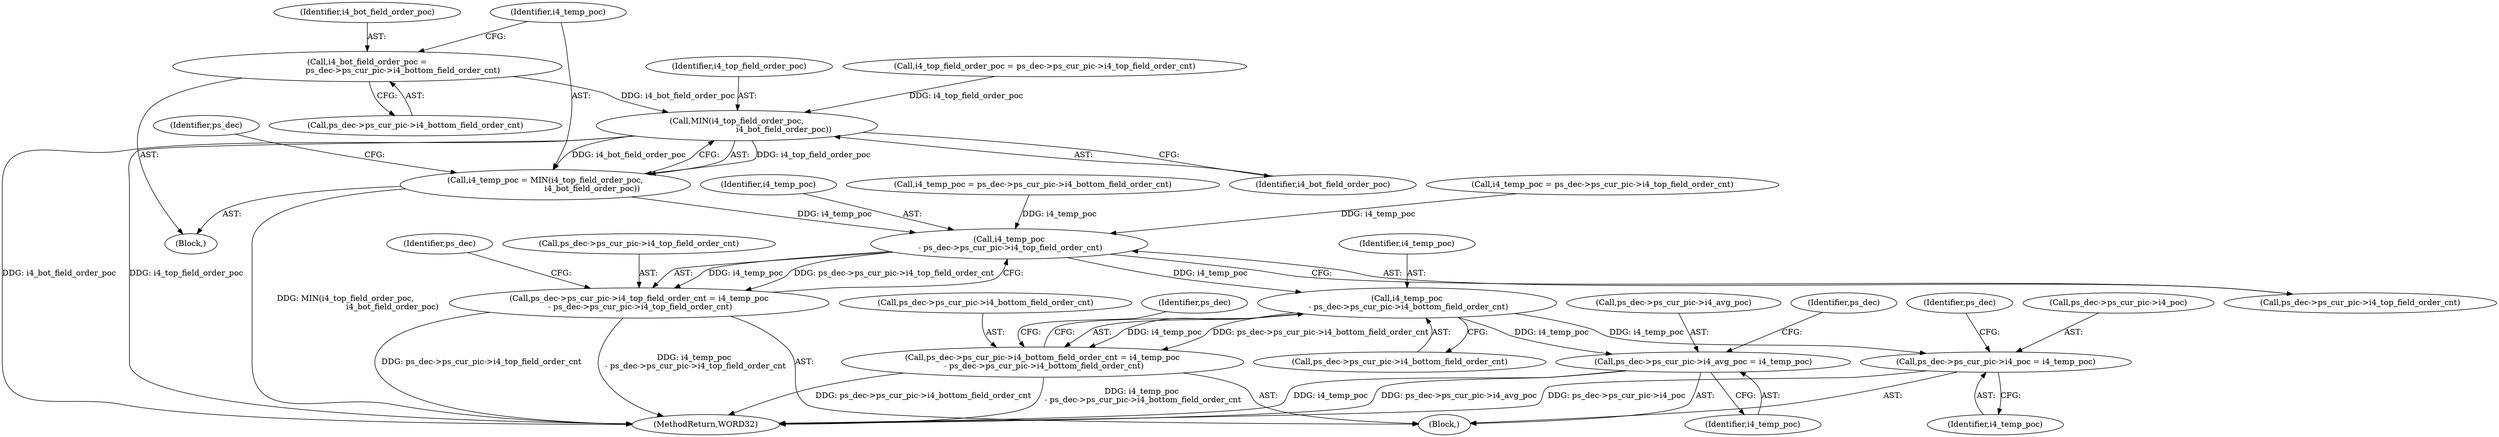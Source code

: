 digraph "0_Android_8b5fd8f24eba5dd19ab2f80ea11a9125aa882ae2@pointer" {
"1001267" [label="(Call,i4_bot_field_order_poc =\n                            ps_dec->ps_cur_pic->i4_bottom_field_order_cnt)"];
"1001276" [label="(Call,MIN(i4_top_field_order_poc,\n                                     i4_bot_field_order_poc))"];
"1001274" [label="(Call,i4_temp_poc = MIN(i4_top_field_order_poc,\n                                     i4_bot_field_order_poc))"];
"1001306" [label="(Call,i4_temp_poc\n - ps_dec->ps_cur_pic->i4_top_field_order_cnt)"];
"1001300" [label="(Call,ps_dec->ps_cur_pic->i4_top_field_order_cnt = i4_temp_poc\n - ps_dec->ps_cur_pic->i4_top_field_order_cnt)"];
"1001319" [label="(Call,i4_temp_poc\n - ps_dec->ps_cur_pic->i4_bottom_field_order_cnt)"];
"1001313" [label="(Call,ps_dec->ps_cur_pic->i4_bottom_field_order_cnt = i4_temp_poc\n - ps_dec->ps_cur_pic->i4_bottom_field_order_cnt)"];
"1001326" [label="(Call,ps_dec->ps_cur_pic->i4_poc = i4_temp_poc)"];
"1001333" [label="(Call,ps_dec->ps_cur_pic->i4_avg_poc = i4_temp_poc)"];
"1001332" [label="(Identifier,i4_temp_poc)"];
"1001276" [label="(Call,MIN(i4_top_field_order_poc,\n                                     i4_bot_field_order_poc))"];
"1001343" [label="(Identifier,ps_dec)"];
"1001327" [label="(Call,ps_dec->ps_cur_pic->i4_poc)"];
"1001336" [label="(Identifier,ps_dec)"];
"1001278" [label="(Identifier,i4_bot_field_order_poc)"];
"1001314" [label="(Call,ps_dec->ps_cur_pic->i4_bottom_field_order_cnt)"];
"1001306" [label="(Call,i4_temp_poc\n - ps_dec->ps_cur_pic->i4_top_field_order_cnt)"];
"1001260" [label="(Call,i4_top_field_order_poc = ps_dec->ps_cur_pic->i4_top_field_order_cnt)"];
"1001308" [label="(Call,ps_dec->ps_cur_pic->i4_top_field_order_cnt)"];
"1001267" [label="(Call,i4_bot_field_order_poc =\n                            ps_dec->ps_cur_pic->i4_bottom_field_order_cnt)"];
"1001307" [label="(Identifier,i4_temp_poc)"];
"1001313" [label="(Call,ps_dec->ps_cur_pic->i4_bottom_field_order_cnt = i4_temp_poc\n - ps_dec->ps_cur_pic->i4_bottom_field_order_cnt)"];
"1002544" [label="(MethodReturn,WORD32)"];
"1001303" [label="(Identifier,ps_dec)"];
"1001320" [label="(Identifier,i4_temp_poc)"];
"1001269" [label="(Call,ps_dec->ps_cur_pic->i4_bottom_field_order_cnt)"];
"1001301" [label="(Call,ps_dec->ps_cur_pic->i4_top_field_order_cnt)"];
"1001339" [label="(Identifier,i4_temp_poc)"];
"1001300" [label="(Call,ps_dec->ps_cur_pic->i4_top_field_order_cnt = i4_temp_poc\n - ps_dec->ps_cur_pic->i4_top_field_order_cnt)"];
"1001293" [label="(Call,i4_temp_poc = ps_dec->ps_cur_pic->i4_bottom_field_order_cnt)"];
"1001274" [label="(Call,i4_temp_poc = MIN(i4_top_field_order_poc,\n                                     i4_bot_field_order_poc))"];
"1001316" [label="(Identifier,ps_dec)"];
"1001285" [label="(Call,i4_temp_poc = ps_dec->ps_cur_pic->i4_top_field_order_cnt)"];
"1001259" [label="(Block,)"];
"1001319" [label="(Call,i4_temp_poc\n - ps_dec->ps_cur_pic->i4_bottom_field_order_cnt)"];
"1001277" [label="(Identifier,i4_top_field_order_poc)"];
"1001275" [label="(Identifier,i4_temp_poc)"];
"1001268" [label="(Identifier,i4_bot_field_order_poc)"];
"1001326" [label="(Call,ps_dec->ps_cur_pic->i4_poc = i4_temp_poc)"];
"1001334" [label="(Call,ps_dec->ps_cur_pic->i4_avg_poc)"];
"1001333" [label="(Call,ps_dec->ps_cur_pic->i4_avg_poc = i4_temp_poc)"];
"1001321" [label="(Call,ps_dec->ps_cur_pic->i4_bottom_field_order_cnt)"];
"1001250" [label="(Block,)"];
"1001329" [label="(Identifier,ps_dec)"];
"1001267" -> "1001259"  [label="AST: "];
"1001267" -> "1001269"  [label="CFG: "];
"1001268" -> "1001267"  [label="AST: "];
"1001269" -> "1001267"  [label="AST: "];
"1001275" -> "1001267"  [label="CFG: "];
"1001267" -> "1001276"  [label="DDG: i4_bot_field_order_poc"];
"1001276" -> "1001274"  [label="AST: "];
"1001276" -> "1001278"  [label="CFG: "];
"1001277" -> "1001276"  [label="AST: "];
"1001278" -> "1001276"  [label="AST: "];
"1001274" -> "1001276"  [label="CFG: "];
"1001276" -> "1002544"  [label="DDG: i4_bot_field_order_poc"];
"1001276" -> "1002544"  [label="DDG: i4_top_field_order_poc"];
"1001276" -> "1001274"  [label="DDG: i4_top_field_order_poc"];
"1001276" -> "1001274"  [label="DDG: i4_bot_field_order_poc"];
"1001260" -> "1001276"  [label="DDG: i4_top_field_order_poc"];
"1001274" -> "1001259"  [label="AST: "];
"1001275" -> "1001274"  [label="AST: "];
"1001303" -> "1001274"  [label="CFG: "];
"1001274" -> "1002544"  [label="DDG: MIN(i4_top_field_order_poc,\n                                     i4_bot_field_order_poc)"];
"1001274" -> "1001306"  [label="DDG: i4_temp_poc"];
"1001306" -> "1001300"  [label="AST: "];
"1001306" -> "1001308"  [label="CFG: "];
"1001307" -> "1001306"  [label="AST: "];
"1001308" -> "1001306"  [label="AST: "];
"1001300" -> "1001306"  [label="CFG: "];
"1001306" -> "1001300"  [label="DDG: i4_temp_poc"];
"1001306" -> "1001300"  [label="DDG: ps_dec->ps_cur_pic->i4_top_field_order_cnt"];
"1001285" -> "1001306"  [label="DDG: i4_temp_poc"];
"1001293" -> "1001306"  [label="DDG: i4_temp_poc"];
"1001306" -> "1001319"  [label="DDG: i4_temp_poc"];
"1001300" -> "1001250"  [label="AST: "];
"1001301" -> "1001300"  [label="AST: "];
"1001316" -> "1001300"  [label="CFG: "];
"1001300" -> "1002544"  [label="DDG: ps_dec->ps_cur_pic->i4_top_field_order_cnt"];
"1001300" -> "1002544"  [label="DDG: i4_temp_poc\n - ps_dec->ps_cur_pic->i4_top_field_order_cnt"];
"1001319" -> "1001313"  [label="AST: "];
"1001319" -> "1001321"  [label="CFG: "];
"1001320" -> "1001319"  [label="AST: "];
"1001321" -> "1001319"  [label="AST: "];
"1001313" -> "1001319"  [label="CFG: "];
"1001319" -> "1001313"  [label="DDG: i4_temp_poc"];
"1001319" -> "1001313"  [label="DDG: ps_dec->ps_cur_pic->i4_bottom_field_order_cnt"];
"1001319" -> "1001326"  [label="DDG: i4_temp_poc"];
"1001319" -> "1001333"  [label="DDG: i4_temp_poc"];
"1001313" -> "1001250"  [label="AST: "];
"1001314" -> "1001313"  [label="AST: "];
"1001329" -> "1001313"  [label="CFG: "];
"1001313" -> "1002544"  [label="DDG: i4_temp_poc\n - ps_dec->ps_cur_pic->i4_bottom_field_order_cnt"];
"1001313" -> "1002544"  [label="DDG: ps_dec->ps_cur_pic->i4_bottom_field_order_cnt"];
"1001326" -> "1001250"  [label="AST: "];
"1001326" -> "1001332"  [label="CFG: "];
"1001327" -> "1001326"  [label="AST: "];
"1001332" -> "1001326"  [label="AST: "];
"1001336" -> "1001326"  [label="CFG: "];
"1001326" -> "1002544"  [label="DDG: ps_dec->ps_cur_pic->i4_poc"];
"1001333" -> "1001250"  [label="AST: "];
"1001333" -> "1001339"  [label="CFG: "];
"1001334" -> "1001333"  [label="AST: "];
"1001339" -> "1001333"  [label="AST: "];
"1001343" -> "1001333"  [label="CFG: "];
"1001333" -> "1002544"  [label="DDG: i4_temp_poc"];
"1001333" -> "1002544"  [label="DDG: ps_dec->ps_cur_pic->i4_avg_poc"];
}
